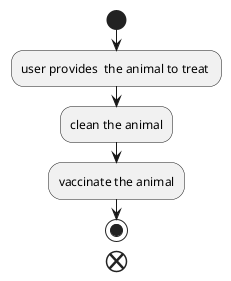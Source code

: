 @startuml

start
:user provides  the animal to treat ;
:clean the animal;
:vaccinate the animal;
 stop
 end;

 @enduml